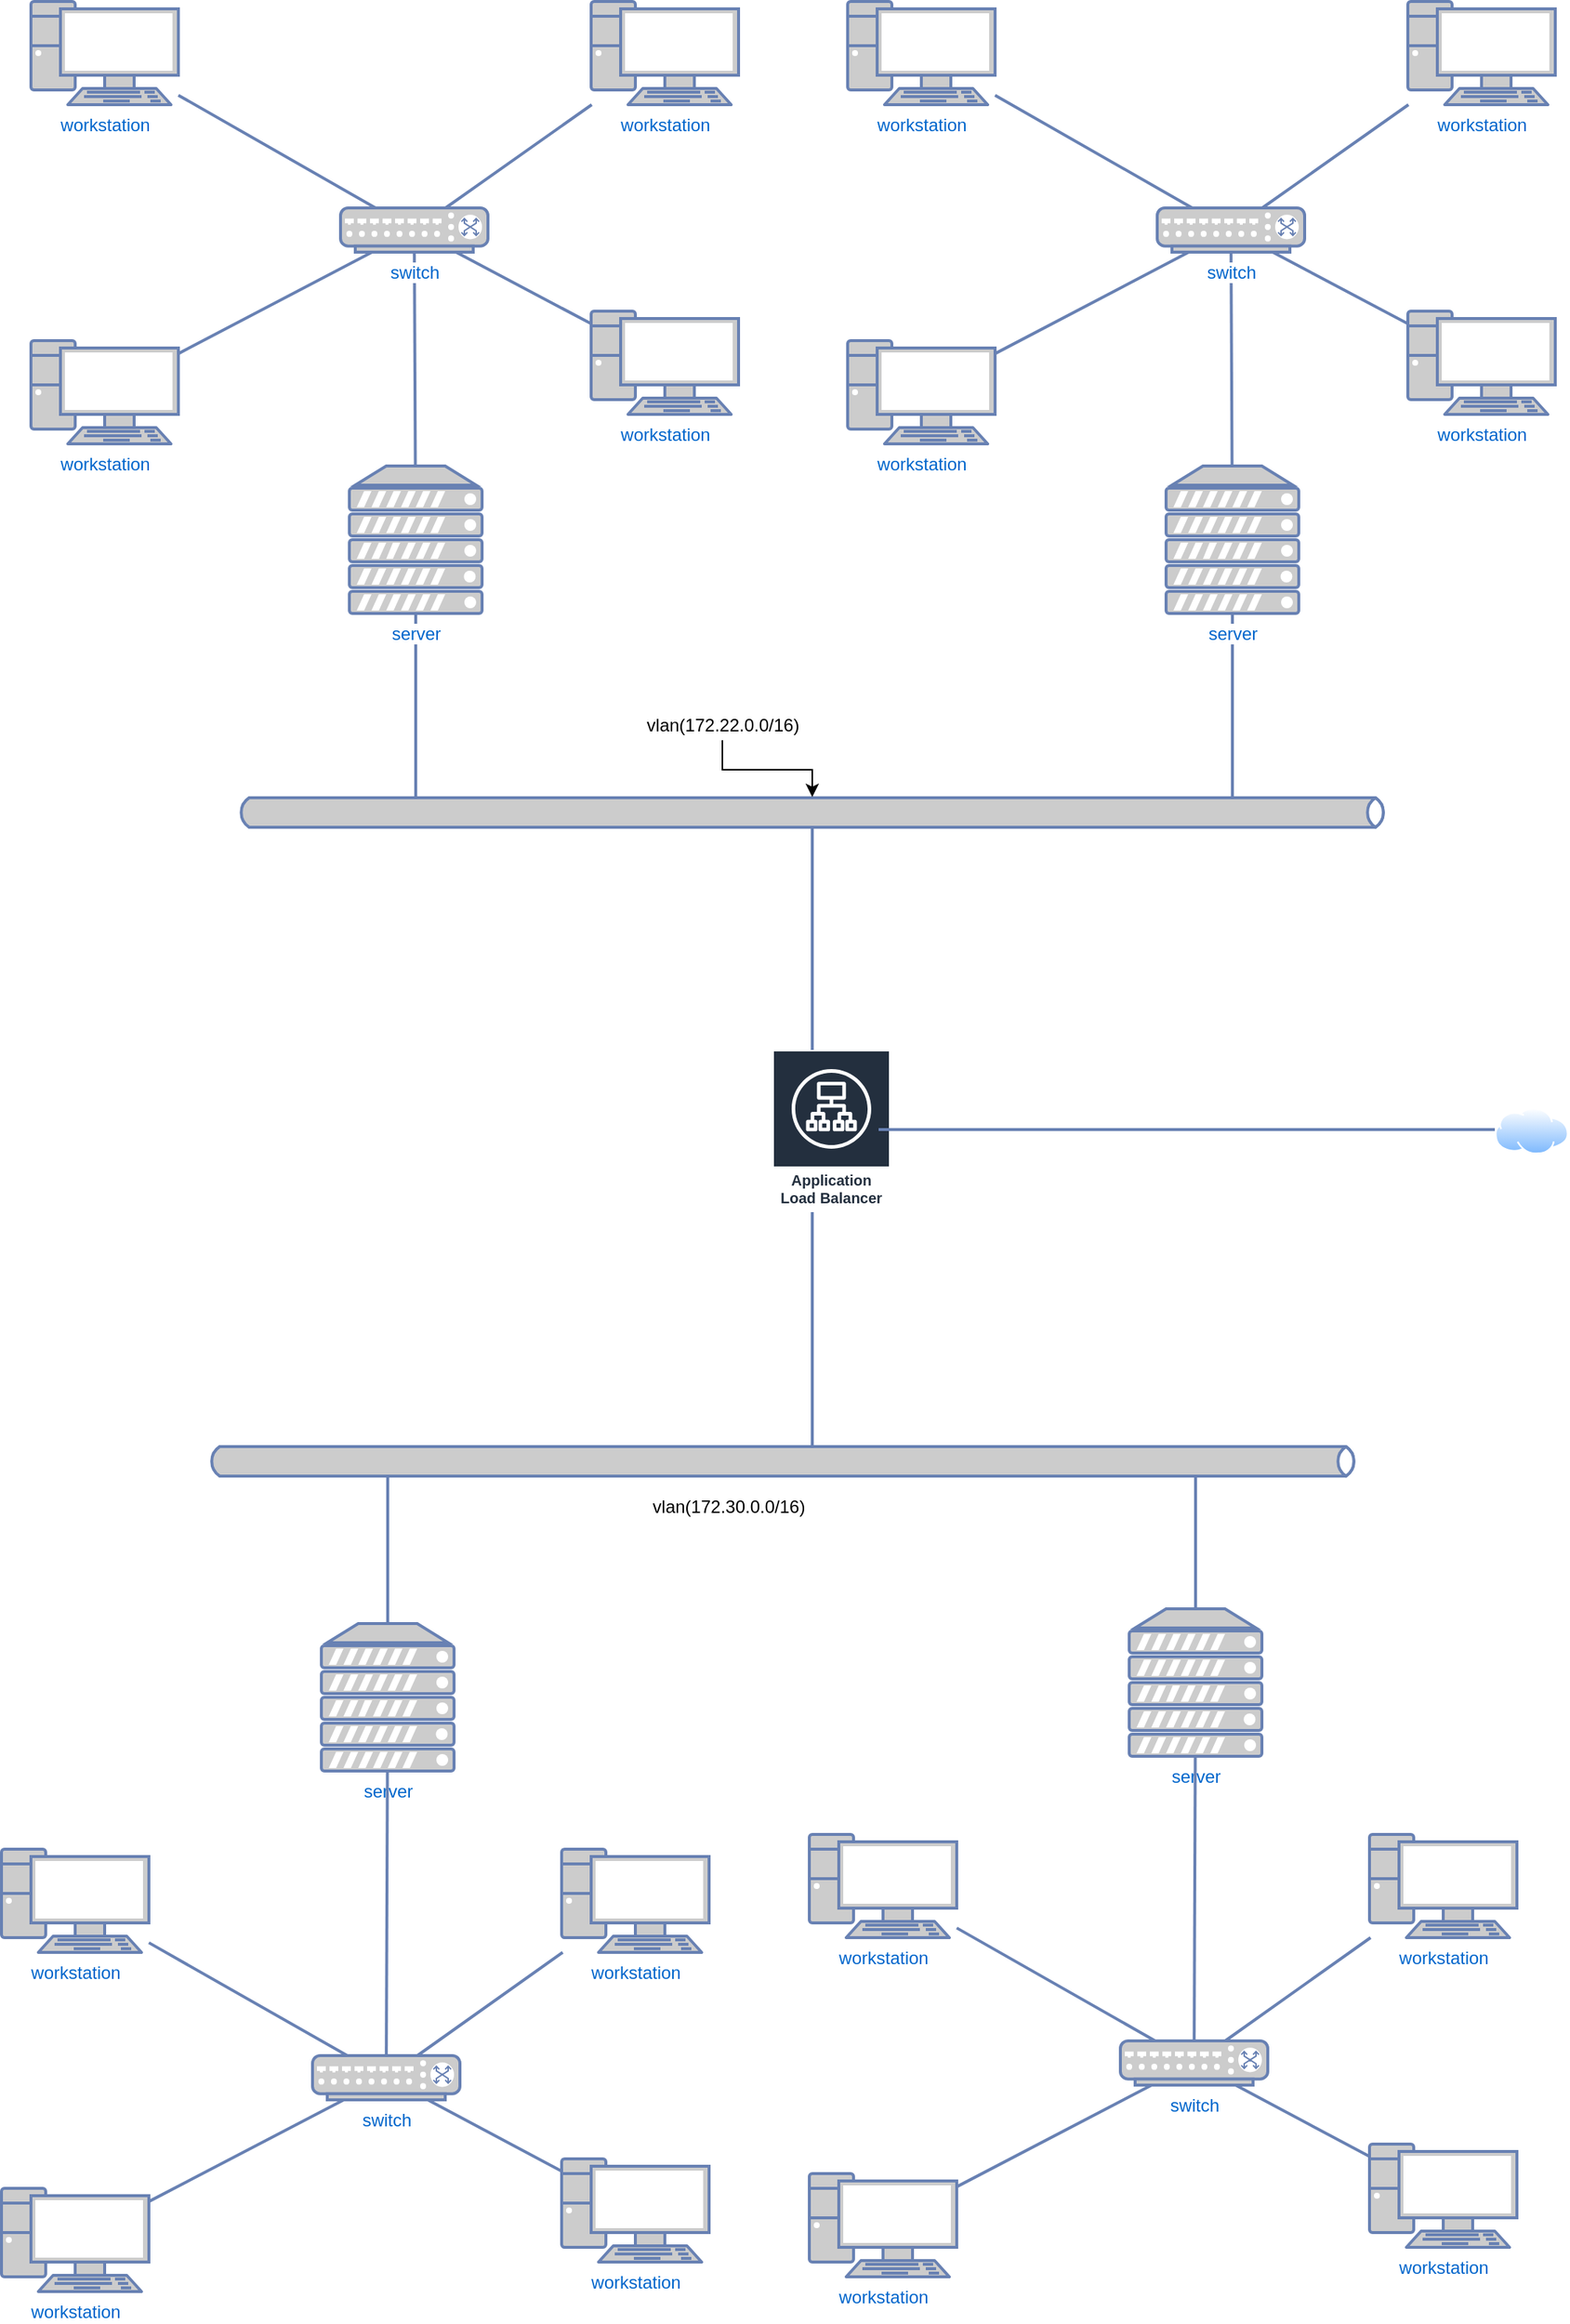 <mxfile version="15.3.0" type="github">
  <diagram id="iOW31k_ucXHyZiCGallR" name="Page-2">
    <mxGraphModel dx="4851" dy="1270" grid="1" gridSize="10" guides="1" tooltips="1" connect="1" arrows="1" fold="1" page="1" pageScale="1" pageWidth="827" pageHeight="1169" math="0" shadow="0">
      <root>
        <mxCell id="AWELvCN4uoLw8x4LyFVA-0" />
        <mxCell id="AWELvCN4uoLw8x4LyFVA-1" parent="AWELvCN4uoLw8x4LyFVA-0" />
        <mxCell id="UjjVa_3xwsOkNaraYyiL-0" style="edgeStyle=none;html=1;labelBackgroundColor=none;endArrow=none;strokeWidth=2;fontFamily=Verdana;fontSize=28;fontColor=#0066CC;rounded=0;strokeColor=#6881B3;" edge="1" parent="AWELvCN4uoLw8x4LyFVA-1" target="UjjVa_3xwsOkNaraYyiL-3">
          <mxGeometry relative="1" as="geometry">
            <mxPoint x="-1533" y="774" as="sourcePoint" />
          </mxGeometry>
        </mxCell>
        <mxCell id="UjjVa_3xwsOkNaraYyiL-1" style="edgeStyle=none;html=1;labelBackgroundColor=none;endArrow=none;strokeWidth=2;fontFamily=Verdana;fontSize=28;fontColor=#0066CC;rounded=0;strokeColor=#6881B3;" edge="1" parent="AWELvCN4uoLw8x4LyFVA-1" target="UjjVa_3xwsOkNaraYyiL-40">
          <mxGeometry relative="1" as="geometry">
            <mxPoint x="-1533" y="874" as="sourcePoint" />
          </mxGeometry>
        </mxCell>
        <mxCell id="UjjVa_3xwsOkNaraYyiL-3" value="" style="html=1;fillColor=#CCCCCC;strokeColor=#6881B3;gradientColor=none;gradientDirection=north;strokeWidth=2;shape=mxgraph.networks.bus;gradientColor=none;gradientDirection=north;fontColor=#ffffff;perimeter=backbonePerimeter;backboneSize=20;rounded=1;shadow=0;comic=0;labelBackgroundColor=#ffffff;" vertex="1" parent="AWELvCN4uoLw8x4LyFVA-1">
          <mxGeometry x="-1923" y="599" width="780" height="20" as="geometry" />
        </mxCell>
        <mxCell id="UjjVa_3xwsOkNaraYyiL-4" value="" style="strokeColor=#6881B3;edgeStyle=none;rounded=0;endArrow=none;html=1;strokeWidth=2;labelBackgroundColor=none;fontFamily=Verdana;fontSize=28;fontColor=#0066CC;" edge="1" parent="AWELvCN4uoLw8x4LyFVA-1" source="UjjVa_3xwsOkNaraYyiL-6" target="UjjVa_3xwsOkNaraYyiL-3">
          <mxGeometry relative="1" as="geometry">
            <mxPoint x="-1243" y="539" as="sourcePoint" />
          </mxGeometry>
        </mxCell>
        <mxCell id="UjjVa_3xwsOkNaraYyiL-5" value="" style="strokeColor=#6881B3;edgeStyle=none;rounded=0;endArrow=none;html=1;strokeWidth=2;labelBackgroundColor=none;fontFamily=Verdana;fontSize=28;fontColor=#0066CC;" edge="1" parent="AWELvCN4uoLw8x4LyFVA-1" source="UjjVa_3xwsOkNaraYyiL-23" target="UjjVa_3xwsOkNaraYyiL-3">
          <mxGeometry relative="1" as="geometry">
            <mxPoint x="-1713" y="429" as="sourcePoint" />
          </mxGeometry>
        </mxCell>
        <mxCell id="UjjVa_3xwsOkNaraYyiL-6" value="server" style="fontColor=#0066CC;verticalAlign=top;verticalLabelPosition=bottom;labelPosition=center;align=center;html=1;fillColor=#CCCCCC;strokeColor=#6881B3;gradientColor=none;gradientDirection=north;strokeWidth=2;shape=mxgraph.networks.server;rounded=1;shadow=0;comic=0;labelBackgroundColor=#ffffff;" vertex="1" parent="AWELvCN4uoLw8x4LyFVA-1">
          <mxGeometry x="-1293" y="374" width="90" height="100" as="geometry" />
        </mxCell>
        <mxCell id="UjjVa_3xwsOkNaraYyiL-7" style="edgeStyle=none;html=1;labelBackgroundColor=none;endArrow=none;strokeWidth=2;fontFamily=Verdana;fontSize=28;fontColor=#0066CC;rounded=0;strokeColor=#6881B3;" edge="1" parent="AWELvCN4uoLw8x4LyFVA-1" source="UjjVa_3xwsOkNaraYyiL-14" target="UjjVa_3xwsOkNaraYyiL-15">
          <mxGeometry relative="1" as="geometry" />
        </mxCell>
        <mxCell id="UjjVa_3xwsOkNaraYyiL-9" style="edgeStyle=none;html=1;labelBackgroundColor=none;endArrow=none;strokeWidth=2;fontFamily=Verdana;fontSize=28;fontColor=#0066CC;rounded=0;strokeColor=#6881B3;" edge="1" parent="AWELvCN4uoLw8x4LyFVA-1" source="UjjVa_3xwsOkNaraYyiL-14" target="UjjVa_3xwsOkNaraYyiL-17">
          <mxGeometry relative="1" as="geometry" />
        </mxCell>
        <mxCell id="UjjVa_3xwsOkNaraYyiL-10" style="edgeStyle=none;html=1;labelBackgroundColor=none;endArrow=none;strokeWidth=2;fontFamily=Verdana;fontSize=28;fontColor=#0066CC;rounded=0;strokeColor=#6881B3;" edge="1" parent="AWELvCN4uoLw8x4LyFVA-1" source="UjjVa_3xwsOkNaraYyiL-14" target="UjjVa_3xwsOkNaraYyiL-20">
          <mxGeometry relative="1" as="geometry" />
        </mxCell>
        <mxCell id="UjjVa_3xwsOkNaraYyiL-12" style="edgeStyle=none;html=1;labelBackgroundColor=none;endArrow=none;strokeWidth=2;fontFamily=Verdana;fontSize=28;fontColor=#0066CC;rounded=0;strokeColor=#6881B3;" edge="1" parent="AWELvCN4uoLw8x4LyFVA-1" source="UjjVa_3xwsOkNaraYyiL-14" target="UjjVa_3xwsOkNaraYyiL-18">
          <mxGeometry relative="1" as="geometry" />
        </mxCell>
        <mxCell id="UjjVa_3xwsOkNaraYyiL-13" style="edgeStyle=none;html=1;labelBackgroundColor=none;endArrow=none;strokeWidth=2;fontFamily=Verdana;fontSize=28;fontColor=#0066CC;rounded=0;strokeColor=#6881B3;" edge="1" parent="AWELvCN4uoLw8x4LyFVA-1" source="UjjVa_3xwsOkNaraYyiL-14" target="UjjVa_3xwsOkNaraYyiL-6">
          <mxGeometry relative="1" as="geometry" />
        </mxCell>
        <mxCell id="UjjVa_3xwsOkNaraYyiL-14" value="switch" style="fontColor=#0066CC;verticalAlign=top;verticalLabelPosition=bottom;labelPosition=center;align=center;html=1;fillColor=#CCCCCC;strokeColor=#6881B3;gradientColor=none;gradientDirection=north;strokeWidth=2;shape=mxgraph.networks.switch;rounded=1;shadow=0;comic=0;labelBackgroundColor=#ffffff;" vertex="1" parent="AWELvCN4uoLw8x4LyFVA-1">
          <mxGeometry x="-1299" y="199" width="100" height="30" as="geometry" />
        </mxCell>
        <mxCell id="UjjVa_3xwsOkNaraYyiL-15" value="workstation" style="fontColor=#0066CC;verticalAlign=top;verticalLabelPosition=bottom;labelPosition=center;align=center;html=1;fillColor=#CCCCCC;strokeColor=#6881B3;gradientColor=none;gradientDirection=north;strokeWidth=2;shape=mxgraph.networks.pc;rounded=1;shadow=0;comic=0;labelBackgroundColor=#ffffff;" vertex="1" parent="AWELvCN4uoLw8x4LyFVA-1">
          <mxGeometry x="-1509" y="59" width="100" height="70" as="geometry" />
        </mxCell>
        <mxCell id="UjjVa_3xwsOkNaraYyiL-17" value="workstation" style="fontColor=#0066CC;verticalAlign=top;verticalLabelPosition=bottom;labelPosition=center;align=center;html=1;fillColor=#CCCCCC;strokeColor=#6881B3;gradientColor=none;gradientDirection=north;strokeWidth=2;shape=mxgraph.networks.pc;rounded=1;shadow=0;comic=0;labelBackgroundColor=#ffffff;" vertex="1" parent="AWELvCN4uoLw8x4LyFVA-1">
          <mxGeometry x="-1129" y="59" width="100" height="70" as="geometry" />
        </mxCell>
        <mxCell id="UjjVa_3xwsOkNaraYyiL-18" value="workstation" style="fontColor=#0066CC;verticalAlign=top;verticalLabelPosition=bottom;labelPosition=center;align=center;html=1;fillColor=#CCCCCC;strokeColor=#6881B3;gradientColor=none;gradientDirection=north;strokeWidth=2;shape=mxgraph.networks.pc;rounded=1;shadow=0;comic=0;labelBackgroundColor=#ffffff;" vertex="1" parent="AWELvCN4uoLw8x4LyFVA-1">
          <mxGeometry x="-1509" y="289" width="100" height="70" as="geometry" />
        </mxCell>
        <mxCell id="UjjVa_3xwsOkNaraYyiL-20" value="workstation" style="fontColor=#0066CC;verticalAlign=top;verticalLabelPosition=bottom;labelPosition=center;align=center;html=1;fillColor=#CCCCCC;strokeColor=#6881B3;gradientColor=none;gradientDirection=north;strokeWidth=2;shape=mxgraph.networks.pc;rounded=1;shadow=0;comic=0;labelBackgroundColor=#ffffff;" vertex="1" parent="AWELvCN4uoLw8x4LyFVA-1">
          <mxGeometry x="-1129" y="269" width="100" height="70" as="geometry" />
        </mxCell>
        <mxCell id="UjjVa_3xwsOkNaraYyiL-23" value="server" style="fontColor=#0066CC;verticalAlign=top;verticalLabelPosition=bottom;labelPosition=center;align=center;html=1;fillColor=#CCCCCC;strokeColor=#6881B3;gradientColor=none;gradientDirection=north;strokeWidth=2;shape=mxgraph.networks.server;rounded=1;shadow=0;comic=0;labelBackgroundColor=#ffffff;" vertex="1" parent="AWELvCN4uoLw8x4LyFVA-1">
          <mxGeometry x="-1847" y="374" width="90" height="100" as="geometry" />
        </mxCell>
        <mxCell id="UjjVa_3xwsOkNaraYyiL-24" style="edgeStyle=none;html=1;labelBackgroundColor=none;endArrow=none;strokeWidth=2;fontFamily=Verdana;fontSize=28;fontColor=#0066CC;rounded=0;strokeColor=#6881B3;" edge="1" parent="AWELvCN4uoLw8x4LyFVA-1" source="UjjVa_3xwsOkNaraYyiL-31" target="UjjVa_3xwsOkNaraYyiL-32">
          <mxGeometry relative="1" as="geometry" />
        </mxCell>
        <mxCell id="UjjVa_3xwsOkNaraYyiL-26" style="edgeStyle=none;html=1;labelBackgroundColor=none;endArrow=none;strokeWidth=2;fontFamily=Verdana;fontSize=28;fontColor=#0066CC;rounded=0;strokeColor=#6881B3;" edge="1" parent="AWELvCN4uoLw8x4LyFVA-1" source="UjjVa_3xwsOkNaraYyiL-31" target="UjjVa_3xwsOkNaraYyiL-34">
          <mxGeometry relative="1" as="geometry" />
        </mxCell>
        <mxCell id="UjjVa_3xwsOkNaraYyiL-27" style="edgeStyle=none;html=1;labelBackgroundColor=none;endArrow=none;strokeWidth=2;fontFamily=Verdana;fontSize=28;fontColor=#0066CC;rounded=0;strokeColor=#6881B3;" edge="1" parent="AWELvCN4uoLw8x4LyFVA-1" source="UjjVa_3xwsOkNaraYyiL-31" target="UjjVa_3xwsOkNaraYyiL-37">
          <mxGeometry relative="1" as="geometry" />
        </mxCell>
        <mxCell id="UjjVa_3xwsOkNaraYyiL-29" style="edgeStyle=none;html=1;labelBackgroundColor=none;endArrow=none;strokeWidth=2;fontFamily=Verdana;fontSize=28;fontColor=#0066CC;rounded=0;strokeColor=#6881B3;" edge="1" parent="AWELvCN4uoLw8x4LyFVA-1" source="UjjVa_3xwsOkNaraYyiL-31" target="UjjVa_3xwsOkNaraYyiL-35">
          <mxGeometry relative="1" as="geometry" />
        </mxCell>
        <mxCell id="UjjVa_3xwsOkNaraYyiL-30" style="edgeStyle=none;html=1;labelBackgroundColor=none;endArrow=none;strokeWidth=2;fontFamily=Verdana;fontSize=28;fontColor=#0066CC;rounded=0;strokeColor=#6881B3;" edge="1" parent="AWELvCN4uoLw8x4LyFVA-1" source="UjjVa_3xwsOkNaraYyiL-31" target="UjjVa_3xwsOkNaraYyiL-23">
          <mxGeometry relative="1" as="geometry" />
        </mxCell>
        <mxCell id="UjjVa_3xwsOkNaraYyiL-31" value="switch" style="fontColor=#0066CC;verticalAlign=top;verticalLabelPosition=bottom;labelPosition=center;align=center;html=1;fillColor=#CCCCCC;strokeColor=#6881B3;gradientColor=none;gradientDirection=north;strokeWidth=2;shape=mxgraph.networks.switch;rounded=1;shadow=0;comic=0;labelBackgroundColor=#ffffff;" vertex="1" parent="AWELvCN4uoLw8x4LyFVA-1">
          <mxGeometry x="-1853" y="199" width="100" height="30" as="geometry" />
        </mxCell>
        <mxCell id="UjjVa_3xwsOkNaraYyiL-32" value="workstation" style="fontColor=#0066CC;verticalAlign=top;verticalLabelPosition=bottom;labelPosition=center;align=center;html=1;fillColor=#CCCCCC;strokeColor=#6881B3;gradientColor=none;gradientDirection=north;strokeWidth=2;shape=mxgraph.networks.pc;rounded=1;shadow=0;comic=0;labelBackgroundColor=#ffffff;" vertex="1" parent="AWELvCN4uoLw8x4LyFVA-1">
          <mxGeometry x="-2063" y="59" width="100" height="70" as="geometry" />
        </mxCell>
        <mxCell id="UjjVa_3xwsOkNaraYyiL-34" value="workstation" style="fontColor=#0066CC;verticalAlign=top;verticalLabelPosition=bottom;labelPosition=center;align=center;html=1;fillColor=#CCCCCC;strokeColor=#6881B3;gradientColor=none;gradientDirection=north;strokeWidth=2;shape=mxgraph.networks.pc;rounded=1;shadow=0;comic=0;labelBackgroundColor=#ffffff;" vertex="1" parent="AWELvCN4uoLw8x4LyFVA-1">
          <mxGeometry x="-1683" y="59" width="100" height="70" as="geometry" />
        </mxCell>
        <mxCell id="UjjVa_3xwsOkNaraYyiL-35" value="workstation" style="fontColor=#0066CC;verticalAlign=top;verticalLabelPosition=bottom;labelPosition=center;align=center;html=1;fillColor=#CCCCCC;strokeColor=#6881B3;gradientColor=none;gradientDirection=north;strokeWidth=2;shape=mxgraph.networks.pc;rounded=1;shadow=0;comic=0;labelBackgroundColor=#ffffff;" vertex="1" parent="AWELvCN4uoLw8x4LyFVA-1">
          <mxGeometry x="-2063" y="289" width="100" height="70" as="geometry" />
        </mxCell>
        <mxCell id="UjjVa_3xwsOkNaraYyiL-37" value="workstation" style="fontColor=#0066CC;verticalAlign=top;verticalLabelPosition=bottom;labelPosition=center;align=center;html=1;fillColor=#CCCCCC;strokeColor=#6881B3;gradientColor=none;gradientDirection=north;strokeWidth=2;shape=mxgraph.networks.pc;rounded=1;shadow=0;comic=0;labelBackgroundColor=#ffffff;" vertex="1" parent="AWELvCN4uoLw8x4LyFVA-1">
          <mxGeometry x="-1683" y="269" width="100" height="70" as="geometry" />
        </mxCell>
        <mxCell id="UjjVa_3xwsOkNaraYyiL-40" value="" style="html=1;fillColor=#CCCCCC;strokeColor=#6881B3;gradientColor=none;gradientDirection=north;strokeWidth=2;shape=mxgraph.networks.bus;gradientColor=none;gradientDirection=north;fontColor=#ffffff;perimeter=backbonePerimeter;backboneSize=20;rounded=1;shadow=0;comic=0;labelBackgroundColor=#ffffff;" vertex="1" parent="AWELvCN4uoLw8x4LyFVA-1">
          <mxGeometry x="-1943" y="1039" width="780" height="20" as="geometry" />
        </mxCell>
        <mxCell id="UjjVa_3xwsOkNaraYyiL-41" value="" style="strokeColor=#6881B3;edgeStyle=none;rounded=0;endArrow=none;html=1;strokeWidth=2;labelBackgroundColor=none;fontFamily=Verdana;fontSize=28;fontColor=#0066CC;entryX=0.5;entryY=0;entryPerimeter=0;" edge="1" parent="AWELvCN4uoLw8x4LyFVA-1" source="UjjVa_3xwsOkNaraYyiL-40" target="UjjVa_3xwsOkNaraYyiL-42">
          <mxGeometry relative="1" as="geometry">
            <mxPoint x="-1863" y="1076" as="sourcePoint" />
            <mxPoint x="-1863" y="1202.857" as="targetPoint" />
          </mxGeometry>
        </mxCell>
        <mxCell id="UjjVa_3xwsOkNaraYyiL-42" value="server" style="fontColor=#0066CC;verticalAlign=top;verticalLabelPosition=bottom;labelPosition=center;align=center;html=1;fillColor=#CCCCCC;strokeColor=#6881B3;gradientColor=none;gradientDirection=north;strokeWidth=2;shape=mxgraph.networks.server;rounded=1;shadow=0;comic=0;labelBackgroundColor=#ffffff;" vertex="1" parent="AWELvCN4uoLw8x4LyFVA-1">
          <mxGeometry x="-1318" y="1149" width="90" height="100" as="geometry" />
        </mxCell>
        <mxCell id="UjjVa_3xwsOkNaraYyiL-43" style="edgeStyle=none;html=1;labelBackgroundColor=none;endArrow=none;strokeWidth=2;fontFamily=Verdana;fontSize=28;fontColor=#0066CC;rounded=0;strokeColor=#6881B3;" edge="1" parent="AWELvCN4uoLw8x4LyFVA-1" source="UjjVa_3xwsOkNaraYyiL-50" target="UjjVa_3xwsOkNaraYyiL-51">
          <mxGeometry relative="1" as="geometry" />
        </mxCell>
        <mxCell id="UjjVa_3xwsOkNaraYyiL-45" style="edgeStyle=none;html=1;labelBackgroundColor=none;endArrow=none;strokeWidth=2;fontFamily=Verdana;fontSize=28;fontColor=#0066CC;rounded=0;strokeColor=#6881B3;" edge="1" parent="AWELvCN4uoLw8x4LyFVA-1" source="UjjVa_3xwsOkNaraYyiL-50" target="UjjVa_3xwsOkNaraYyiL-53">
          <mxGeometry relative="1" as="geometry" />
        </mxCell>
        <mxCell id="UjjVa_3xwsOkNaraYyiL-46" style="edgeStyle=none;html=1;labelBackgroundColor=none;endArrow=none;strokeWidth=2;fontFamily=Verdana;fontSize=28;fontColor=#0066CC;rounded=0;strokeColor=#6881B3;" edge="1" parent="AWELvCN4uoLw8x4LyFVA-1" source="UjjVa_3xwsOkNaraYyiL-50" target="UjjVa_3xwsOkNaraYyiL-56">
          <mxGeometry relative="1" as="geometry" />
        </mxCell>
        <mxCell id="UjjVa_3xwsOkNaraYyiL-48" style="edgeStyle=none;html=1;labelBackgroundColor=none;endArrow=none;strokeWidth=2;fontFamily=Verdana;fontSize=28;fontColor=#0066CC;rounded=0;strokeColor=#6881B3;" edge="1" parent="AWELvCN4uoLw8x4LyFVA-1" source="UjjVa_3xwsOkNaraYyiL-50" target="UjjVa_3xwsOkNaraYyiL-54">
          <mxGeometry relative="1" as="geometry" />
        </mxCell>
        <mxCell id="UjjVa_3xwsOkNaraYyiL-49" style="edgeStyle=none;html=1;labelBackgroundColor=none;endArrow=none;strokeWidth=2;fontFamily=Verdana;fontSize=28;fontColor=#0066CC;rounded=0;strokeColor=#6881B3;" edge="1" parent="AWELvCN4uoLw8x4LyFVA-1" source="UjjVa_3xwsOkNaraYyiL-50" target="UjjVa_3xwsOkNaraYyiL-42">
          <mxGeometry relative="1" as="geometry" />
        </mxCell>
        <mxCell id="UjjVa_3xwsOkNaraYyiL-50" value="switch" style="fontColor=#0066CC;verticalAlign=top;verticalLabelPosition=bottom;labelPosition=center;align=center;html=1;fillColor=#CCCCCC;strokeColor=#6881B3;gradientColor=none;gradientDirection=north;strokeWidth=2;shape=mxgraph.networks.switch;rounded=1;shadow=0;comic=0;labelBackgroundColor=#ffffff;" vertex="1" parent="AWELvCN4uoLw8x4LyFVA-1">
          <mxGeometry x="-1324" y="1442" width="100" height="30" as="geometry" />
        </mxCell>
        <mxCell id="UjjVa_3xwsOkNaraYyiL-51" value="workstation" style="fontColor=#0066CC;verticalAlign=top;verticalLabelPosition=bottom;labelPosition=center;align=center;html=1;fillColor=#CCCCCC;strokeColor=#6881B3;gradientColor=none;gradientDirection=north;strokeWidth=2;shape=mxgraph.networks.pc;rounded=1;shadow=0;comic=0;labelBackgroundColor=#ffffff;" vertex="1" parent="AWELvCN4uoLw8x4LyFVA-1">
          <mxGeometry x="-1535" y="1302" width="100" height="70" as="geometry" />
        </mxCell>
        <mxCell id="UjjVa_3xwsOkNaraYyiL-53" value="workstation" style="fontColor=#0066CC;verticalAlign=top;verticalLabelPosition=bottom;labelPosition=center;align=center;html=1;fillColor=#CCCCCC;strokeColor=#6881B3;gradientColor=none;gradientDirection=north;strokeWidth=2;shape=mxgraph.networks.pc;rounded=1;shadow=0;comic=0;labelBackgroundColor=#ffffff;" vertex="1" parent="AWELvCN4uoLw8x4LyFVA-1">
          <mxGeometry x="-1155" y="1302" width="100" height="70" as="geometry" />
        </mxCell>
        <mxCell id="UjjVa_3xwsOkNaraYyiL-54" value="workstation" style="fontColor=#0066CC;verticalAlign=top;verticalLabelPosition=bottom;labelPosition=center;align=center;html=1;fillColor=#CCCCCC;strokeColor=#6881B3;gradientColor=none;gradientDirection=north;strokeWidth=2;shape=mxgraph.networks.pc;rounded=1;shadow=0;comic=0;labelBackgroundColor=#ffffff;" vertex="1" parent="AWELvCN4uoLw8x4LyFVA-1">
          <mxGeometry x="-1535" y="1532" width="100" height="70" as="geometry" />
        </mxCell>
        <mxCell id="UjjVa_3xwsOkNaraYyiL-56" value="workstation" style="fontColor=#0066CC;verticalAlign=top;verticalLabelPosition=bottom;labelPosition=center;align=center;html=1;fillColor=#CCCCCC;strokeColor=#6881B3;gradientColor=none;gradientDirection=north;strokeWidth=2;shape=mxgraph.networks.pc;rounded=1;shadow=0;comic=0;labelBackgroundColor=#ffffff;" vertex="1" parent="AWELvCN4uoLw8x4LyFVA-1">
          <mxGeometry x="-1155" y="1512" width="100" height="70" as="geometry" />
        </mxCell>
        <mxCell id="UjjVa_3xwsOkNaraYyiL-59" value="server" style="fontColor=#0066CC;verticalAlign=top;verticalLabelPosition=bottom;labelPosition=center;align=center;html=1;fillColor=#CCCCCC;strokeColor=#6881B3;gradientColor=none;gradientDirection=north;strokeWidth=2;shape=mxgraph.networks.server;rounded=1;shadow=0;comic=0;labelBackgroundColor=#ffffff;" vertex="1" parent="AWELvCN4uoLw8x4LyFVA-1">
          <mxGeometry x="-1866" y="1159" width="90" height="100" as="geometry" />
        </mxCell>
        <mxCell id="UjjVa_3xwsOkNaraYyiL-60" style="edgeStyle=none;html=1;labelBackgroundColor=none;endArrow=none;strokeWidth=2;fontFamily=Verdana;fontSize=28;fontColor=#0066CC;rounded=0;strokeColor=#6881B3;" edge="1" parent="AWELvCN4uoLw8x4LyFVA-1" source="UjjVa_3xwsOkNaraYyiL-67" target="UjjVa_3xwsOkNaraYyiL-68">
          <mxGeometry relative="1" as="geometry" />
        </mxCell>
        <mxCell id="UjjVa_3xwsOkNaraYyiL-62" style="edgeStyle=none;html=1;labelBackgroundColor=none;endArrow=none;strokeWidth=2;fontFamily=Verdana;fontSize=28;fontColor=#0066CC;rounded=0;strokeColor=#6881B3;" edge="1" parent="AWELvCN4uoLw8x4LyFVA-1" source="UjjVa_3xwsOkNaraYyiL-67" target="UjjVa_3xwsOkNaraYyiL-70">
          <mxGeometry relative="1" as="geometry" />
        </mxCell>
        <mxCell id="UjjVa_3xwsOkNaraYyiL-63" style="edgeStyle=none;html=1;labelBackgroundColor=none;endArrow=none;strokeWidth=2;fontFamily=Verdana;fontSize=28;fontColor=#0066CC;rounded=0;strokeColor=#6881B3;" edge="1" parent="AWELvCN4uoLw8x4LyFVA-1" source="UjjVa_3xwsOkNaraYyiL-67" target="UjjVa_3xwsOkNaraYyiL-73">
          <mxGeometry relative="1" as="geometry" />
        </mxCell>
        <mxCell id="UjjVa_3xwsOkNaraYyiL-65" style="edgeStyle=none;html=1;labelBackgroundColor=none;endArrow=none;strokeWidth=2;fontFamily=Verdana;fontSize=28;fontColor=#0066CC;rounded=0;strokeColor=#6881B3;" edge="1" parent="AWELvCN4uoLw8x4LyFVA-1" source="UjjVa_3xwsOkNaraYyiL-67" target="UjjVa_3xwsOkNaraYyiL-71">
          <mxGeometry relative="1" as="geometry" />
        </mxCell>
        <mxCell id="UjjVa_3xwsOkNaraYyiL-66" style="edgeStyle=none;html=1;labelBackgroundColor=none;endArrow=none;strokeWidth=2;fontFamily=Verdana;fontSize=28;fontColor=#0066CC;rounded=0;strokeColor=#6881B3;" edge="1" parent="AWELvCN4uoLw8x4LyFVA-1" source="UjjVa_3xwsOkNaraYyiL-67" target="UjjVa_3xwsOkNaraYyiL-59">
          <mxGeometry relative="1" as="geometry" />
        </mxCell>
        <mxCell id="UjjVa_3xwsOkNaraYyiL-67" value="switch" style="fontColor=#0066CC;verticalAlign=top;verticalLabelPosition=bottom;labelPosition=center;align=center;html=1;fillColor=#CCCCCC;strokeColor=#6881B3;gradientColor=none;gradientDirection=north;strokeWidth=2;shape=mxgraph.networks.switch;rounded=1;shadow=0;comic=0;labelBackgroundColor=#ffffff;" vertex="1" parent="AWELvCN4uoLw8x4LyFVA-1">
          <mxGeometry x="-1872" y="1452" width="100" height="30" as="geometry" />
        </mxCell>
        <mxCell id="UjjVa_3xwsOkNaraYyiL-68" value="workstation" style="fontColor=#0066CC;verticalAlign=top;verticalLabelPosition=bottom;labelPosition=center;align=center;html=1;fillColor=#CCCCCC;strokeColor=#6881B3;gradientColor=none;gradientDirection=north;strokeWidth=2;shape=mxgraph.networks.pc;rounded=1;shadow=0;comic=0;labelBackgroundColor=#ffffff;" vertex="1" parent="AWELvCN4uoLw8x4LyFVA-1">
          <mxGeometry x="-2083" y="1312" width="100" height="70" as="geometry" />
        </mxCell>
        <mxCell id="UjjVa_3xwsOkNaraYyiL-70" value="workstation" style="fontColor=#0066CC;verticalAlign=top;verticalLabelPosition=bottom;labelPosition=center;align=center;html=1;fillColor=#CCCCCC;strokeColor=#6881B3;gradientColor=none;gradientDirection=north;strokeWidth=2;shape=mxgraph.networks.pc;rounded=1;shadow=0;comic=0;labelBackgroundColor=#ffffff;" vertex="1" parent="AWELvCN4uoLw8x4LyFVA-1">
          <mxGeometry x="-1703" y="1312" width="100" height="70" as="geometry" />
        </mxCell>
        <mxCell id="UjjVa_3xwsOkNaraYyiL-71" value="workstation" style="fontColor=#0066CC;verticalAlign=top;verticalLabelPosition=bottom;labelPosition=center;align=center;html=1;fillColor=#CCCCCC;strokeColor=#6881B3;gradientColor=none;gradientDirection=north;strokeWidth=2;shape=mxgraph.networks.pc;rounded=1;shadow=0;comic=0;labelBackgroundColor=#ffffff;" vertex="1" parent="AWELvCN4uoLw8x4LyFVA-1">
          <mxGeometry x="-2083" y="1542" width="100" height="70" as="geometry" />
        </mxCell>
        <mxCell id="UjjVa_3xwsOkNaraYyiL-73" value="workstation" style="fontColor=#0066CC;verticalAlign=top;verticalLabelPosition=bottom;labelPosition=center;align=center;html=1;fillColor=#CCCCCC;strokeColor=#6881B3;gradientColor=none;gradientDirection=north;strokeWidth=2;shape=mxgraph.networks.pc;rounded=1;shadow=0;comic=0;labelBackgroundColor=#ffffff;" vertex="1" parent="AWELvCN4uoLw8x4LyFVA-1">
          <mxGeometry x="-1703" y="1522" width="100" height="70" as="geometry" />
        </mxCell>
        <mxCell id="UjjVa_3xwsOkNaraYyiL-76" value="" style="strokeColor=#6881B3;edgeStyle=none;rounded=0;endArrow=none;html=1;strokeWidth=2;labelBackgroundColor=none;fontFamily=Verdana;fontSize=28;fontColor=#0066CC;entryX=0.5;entryY=0;entryPerimeter=0;" edge="1" parent="AWELvCN4uoLw8x4LyFVA-1" source="UjjVa_3xwsOkNaraYyiL-40" target="UjjVa_3xwsOkNaraYyiL-59">
          <mxGeometry relative="1" as="geometry">
            <mxPoint x="-1263.333" y="1066.667" as="sourcePoint" />
            <mxPoint x="-1263.333" y="1158.667" as="targetPoint" />
          </mxGeometry>
        </mxCell>
        <mxCell id="MbLy8XGlAcTO7E9DR1fT-0" value="Text" style="text;html=1;align=center;verticalAlign=middle;resizable=0;points=[];autosize=1;strokeColor=none;fillColor=none;" vertex="1" parent="AWELvCN4uoLw8x4LyFVA-1">
          <mxGeometry x="-1540" y="790" width="40" height="20" as="geometry" />
        </mxCell>
        <mxCell id="MbLy8XGlAcTO7E9DR1fT-10" value="" style="edgeStyle=orthogonalEdgeStyle;rounded=0;orthogonalLoop=1;jettySize=auto;html=1;" edge="1" parent="AWELvCN4uoLw8x4LyFVA-1" source="MbLy8XGlAcTO7E9DR1fT-9" target="UjjVa_3xwsOkNaraYyiL-3">
          <mxGeometry relative="1" as="geometry" />
        </mxCell>
        <mxCell id="MbLy8XGlAcTO7E9DR1fT-9" value="vlan(172.22.0.0/16)" style="text;html=1;align=center;verticalAlign=middle;resizable=0;points=[];autosize=1;strokeColor=none;fillColor=none;" vertex="1" parent="AWELvCN4uoLw8x4LyFVA-1">
          <mxGeometry x="-1654" y="540" width="120" height="20" as="geometry" />
        </mxCell>
        <mxCell id="MbLy8XGlAcTO7E9DR1fT-11" value="vlan(172.30.0.0/16)" style="text;html=1;align=center;verticalAlign=middle;resizable=0;points=[];autosize=1;strokeColor=none;fillColor=none;" vertex="1" parent="AWELvCN4uoLw8x4LyFVA-1">
          <mxGeometry x="-1650" y="1070" width="120" height="20" as="geometry" />
        </mxCell>
        <mxCell id="MbLy8XGlAcTO7E9DR1fT-12" value="Application Load Balancer" style="sketch=0;outlineConnect=0;fontColor=#232F3E;gradientColor=none;strokeColor=#ffffff;fillColor=#232F3E;dashed=0;verticalLabelPosition=middle;verticalAlign=bottom;align=center;html=1;whiteSpace=wrap;fontSize=10;fontStyle=1;spacing=3;shape=mxgraph.aws4.productIcon;prIcon=mxgraph.aws4.application_load_balancer;" vertex="1" parent="AWELvCN4uoLw8x4LyFVA-1">
          <mxGeometry x="-1560" y="770" width="80" height="110" as="geometry" />
        </mxCell>
        <mxCell id="oR2vcr3kD17WbIQT9N21-0" style="edgeStyle=none;html=1;labelBackgroundColor=none;endArrow=none;strokeWidth=2;fontFamily=Verdana;fontSize=28;fontColor=#0066CC;rounded=0;strokeColor=#6881B3;" edge="1" parent="AWELvCN4uoLw8x4LyFVA-1">
          <mxGeometry relative="1" as="geometry">
            <mxPoint x="-1070" y="824" as="sourcePoint" />
            <mxPoint x="-1488" y="824" as="targetPoint" />
          </mxGeometry>
        </mxCell>
        <mxCell id="1L2xUBonpa3PYeN3Bkl6-0" value="" style="aspect=fixed;perimeter=ellipsePerimeter;html=1;align=center;shadow=0;dashed=0;spacingTop=3;image;image=img/lib/active_directory/internet_cloud.svg;" vertex="1" parent="AWELvCN4uoLw8x4LyFVA-1">
          <mxGeometry x="-1070" y="809.25" width="50" height="31.5" as="geometry" />
        </mxCell>
      </root>
    </mxGraphModel>
  </diagram>
</mxfile>
